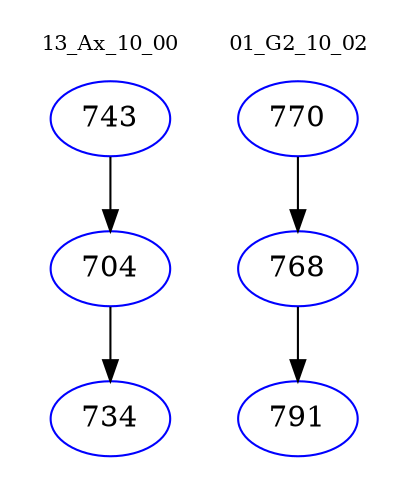 digraph{
subgraph cluster_0 {
color = white
label = "13_Ax_10_00";
fontsize=10;
T0_743 [label="743", color="blue"]
T0_743 -> T0_704 [color="black"]
T0_704 [label="704", color="blue"]
T0_704 -> T0_734 [color="black"]
T0_734 [label="734", color="blue"]
}
subgraph cluster_1 {
color = white
label = "01_G2_10_02";
fontsize=10;
T1_770 [label="770", color="blue"]
T1_770 -> T1_768 [color="black"]
T1_768 [label="768", color="blue"]
T1_768 -> T1_791 [color="black"]
T1_791 [label="791", color="blue"]
}
}
